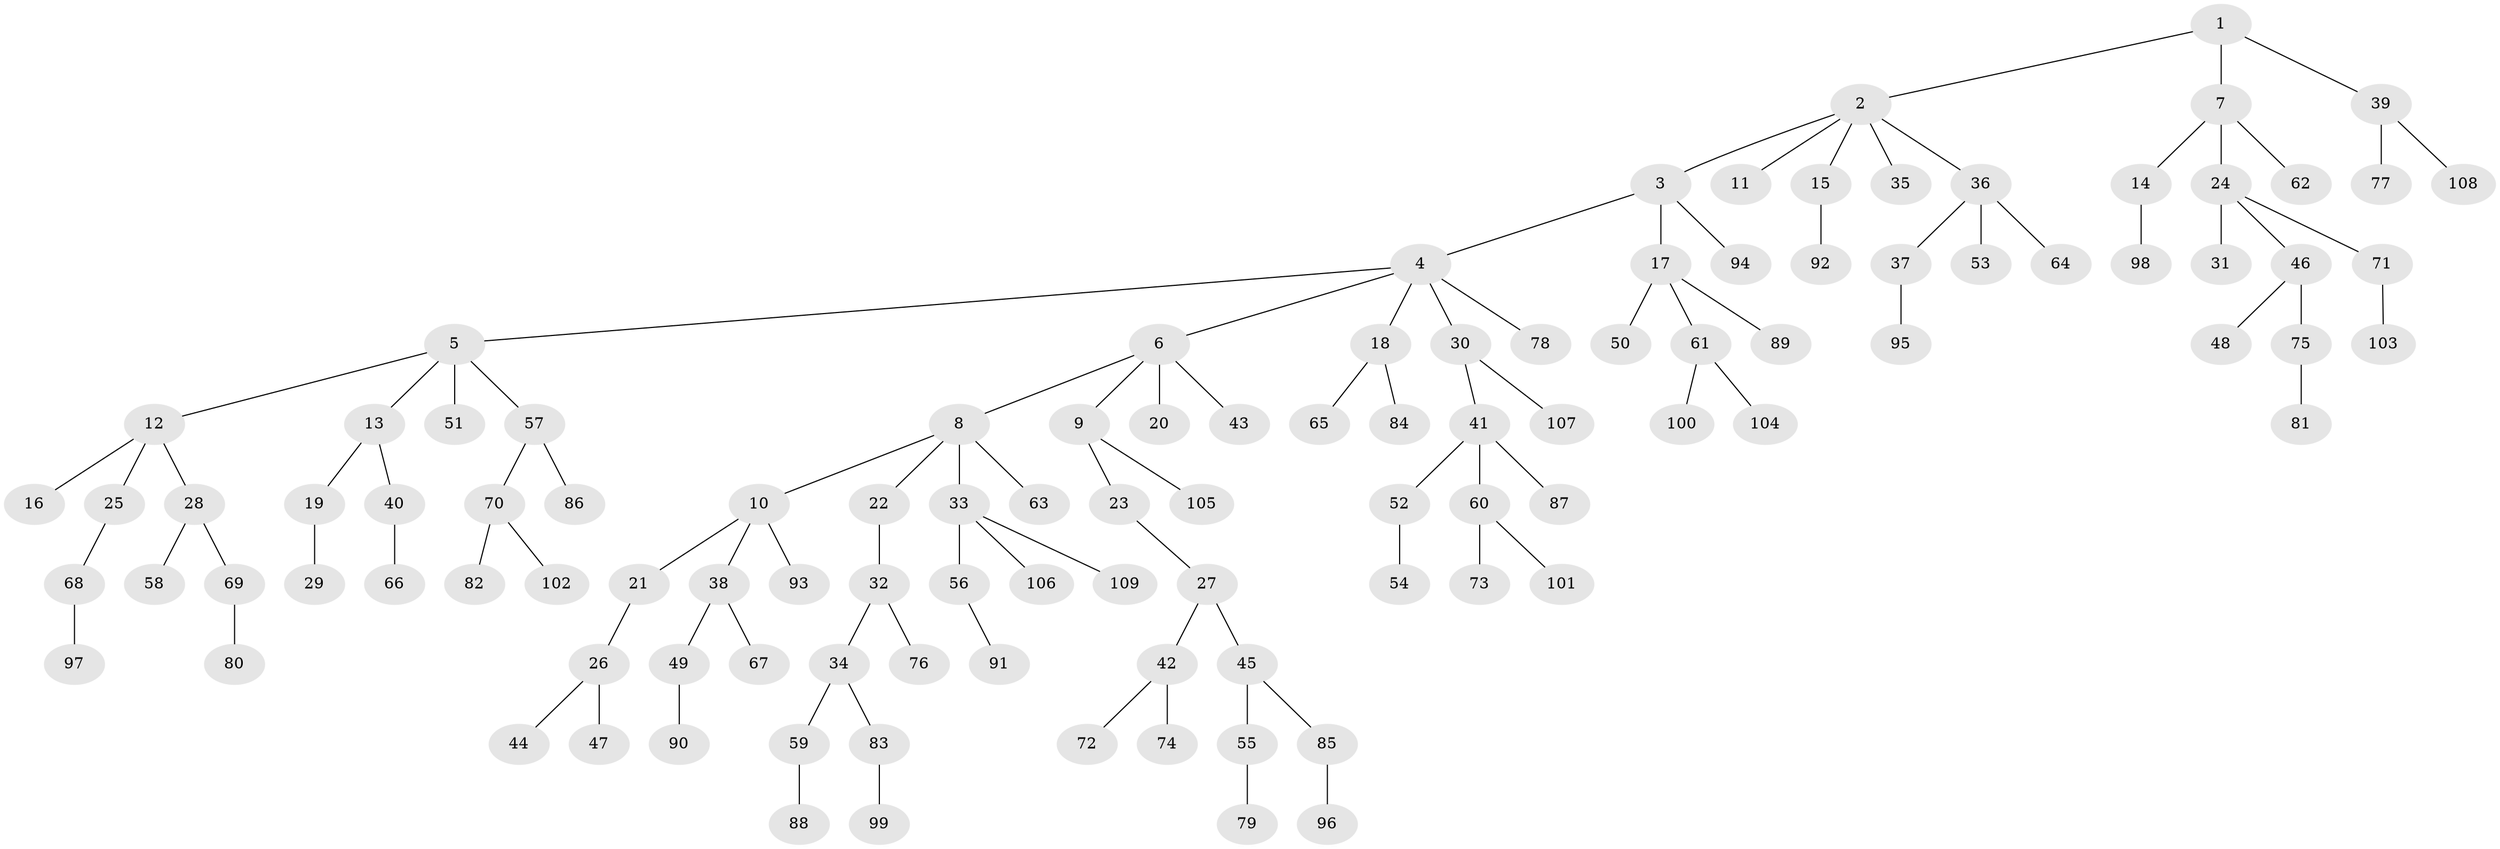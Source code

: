 // Generated by graph-tools (version 1.1) at 2025/26/03/09/25 03:26:23]
// undirected, 109 vertices, 108 edges
graph export_dot {
graph [start="1"]
  node [color=gray90,style=filled];
  1;
  2;
  3;
  4;
  5;
  6;
  7;
  8;
  9;
  10;
  11;
  12;
  13;
  14;
  15;
  16;
  17;
  18;
  19;
  20;
  21;
  22;
  23;
  24;
  25;
  26;
  27;
  28;
  29;
  30;
  31;
  32;
  33;
  34;
  35;
  36;
  37;
  38;
  39;
  40;
  41;
  42;
  43;
  44;
  45;
  46;
  47;
  48;
  49;
  50;
  51;
  52;
  53;
  54;
  55;
  56;
  57;
  58;
  59;
  60;
  61;
  62;
  63;
  64;
  65;
  66;
  67;
  68;
  69;
  70;
  71;
  72;
  73;
  74;
  75;
  76;
  77;
  78;
  79;
  80;
  81;
  82;
  83;
  84;
  85;
  86;
  87;
  88;
  89;
  90;
  91;
  92;
  93;
  94;
  95;
  96;
  97;
  98;
  99;
  100;
  101;
  102;
  103;
  104;
  105;
  106;
  107;
  108;
  109;
  1 -- 2;
  1 -- 7;
  1 -- 39;
  2 -- 3;
  2 -- 11;
  2 -- 15;
  2 -- 35;
  2 -- 36;
  3 -- 4;
  3 -- 17;
  3 -- 94;
  4 -- 5;
  4 -- 6;
  4 -- 18;
  4 -- 30;
  4 -- 78;
  5 -- 12;
  5 -- 13;
  5 -- 51;
  5 -- 57;
  6 -- 8;
  6 -- 9;
  6 -- 20;
  6 -- 43;
  7 -- 14;
  7 -- 24;
  7 -- 62;
  8 -- 10;
  8 -- 22;
  8 -- 33;
  8 -- 63;
  9 -- 23;
  9 -- 105;
  10 -- 21;
  10 -- 38;
  10 -- 93;
  12 -- 16;
  12 -- 25;
  12 -- 28;
  13 -- 19;
  13 -- 40;
  14 -- 98;
  15 -- 92;
  17 -- 50;
  17 -- 61;
  17 -- 89;
  18 -- 65;
  18 -- 84;
  19 -- 29;
  21 -- 26;
  22 -- 32;
  23 -- 27;
  24 -- 31;
  24 -- 46;
  24 -- 71;
  25 -- 68;
  26 -- 44;
  26 -- 47;
  27 -- 42;
  27 -- 45;
  28 -- 58;
  28 -- 69;
  30 -- 41;
  30 -- 107;
  32 -- 34;
  32 -- 76;
  33 -- 56;
  33 -- 106;
  33 -- 109;
  34 -- 59;
  34 -- 83;
  36 -- 37;
  36 -- 53;
  36 -- 64;
  37 -- 95;
  38 -- 49;
  38 -- 67;
  39 -- 77;
  39 -- 108;
  40 -- 66;
  41 -- 52;
  41 -- 60;
  41 -- 87;
  42 -- 72;
  42 -- 74;
  45 -- 55;
  45 -- 85;
  46 -- 48;
  46 -- 75;
  49 -- 90;
  52 -- 54;
  55 -- 79;
  56 -- 91;
  57 -- 70;
  57 -- 86;
  59 -- 88;
  60 -- 73;
  60 -- 101;
  61 -- 100;
  61 -- 104;
  68 -- 97;
  69 -- 80;
  70 -- 82;
  70 -- 102;
  71 -- 103;
  75 -- 81;
  83 -- 99;
  85 -- 96;
}
